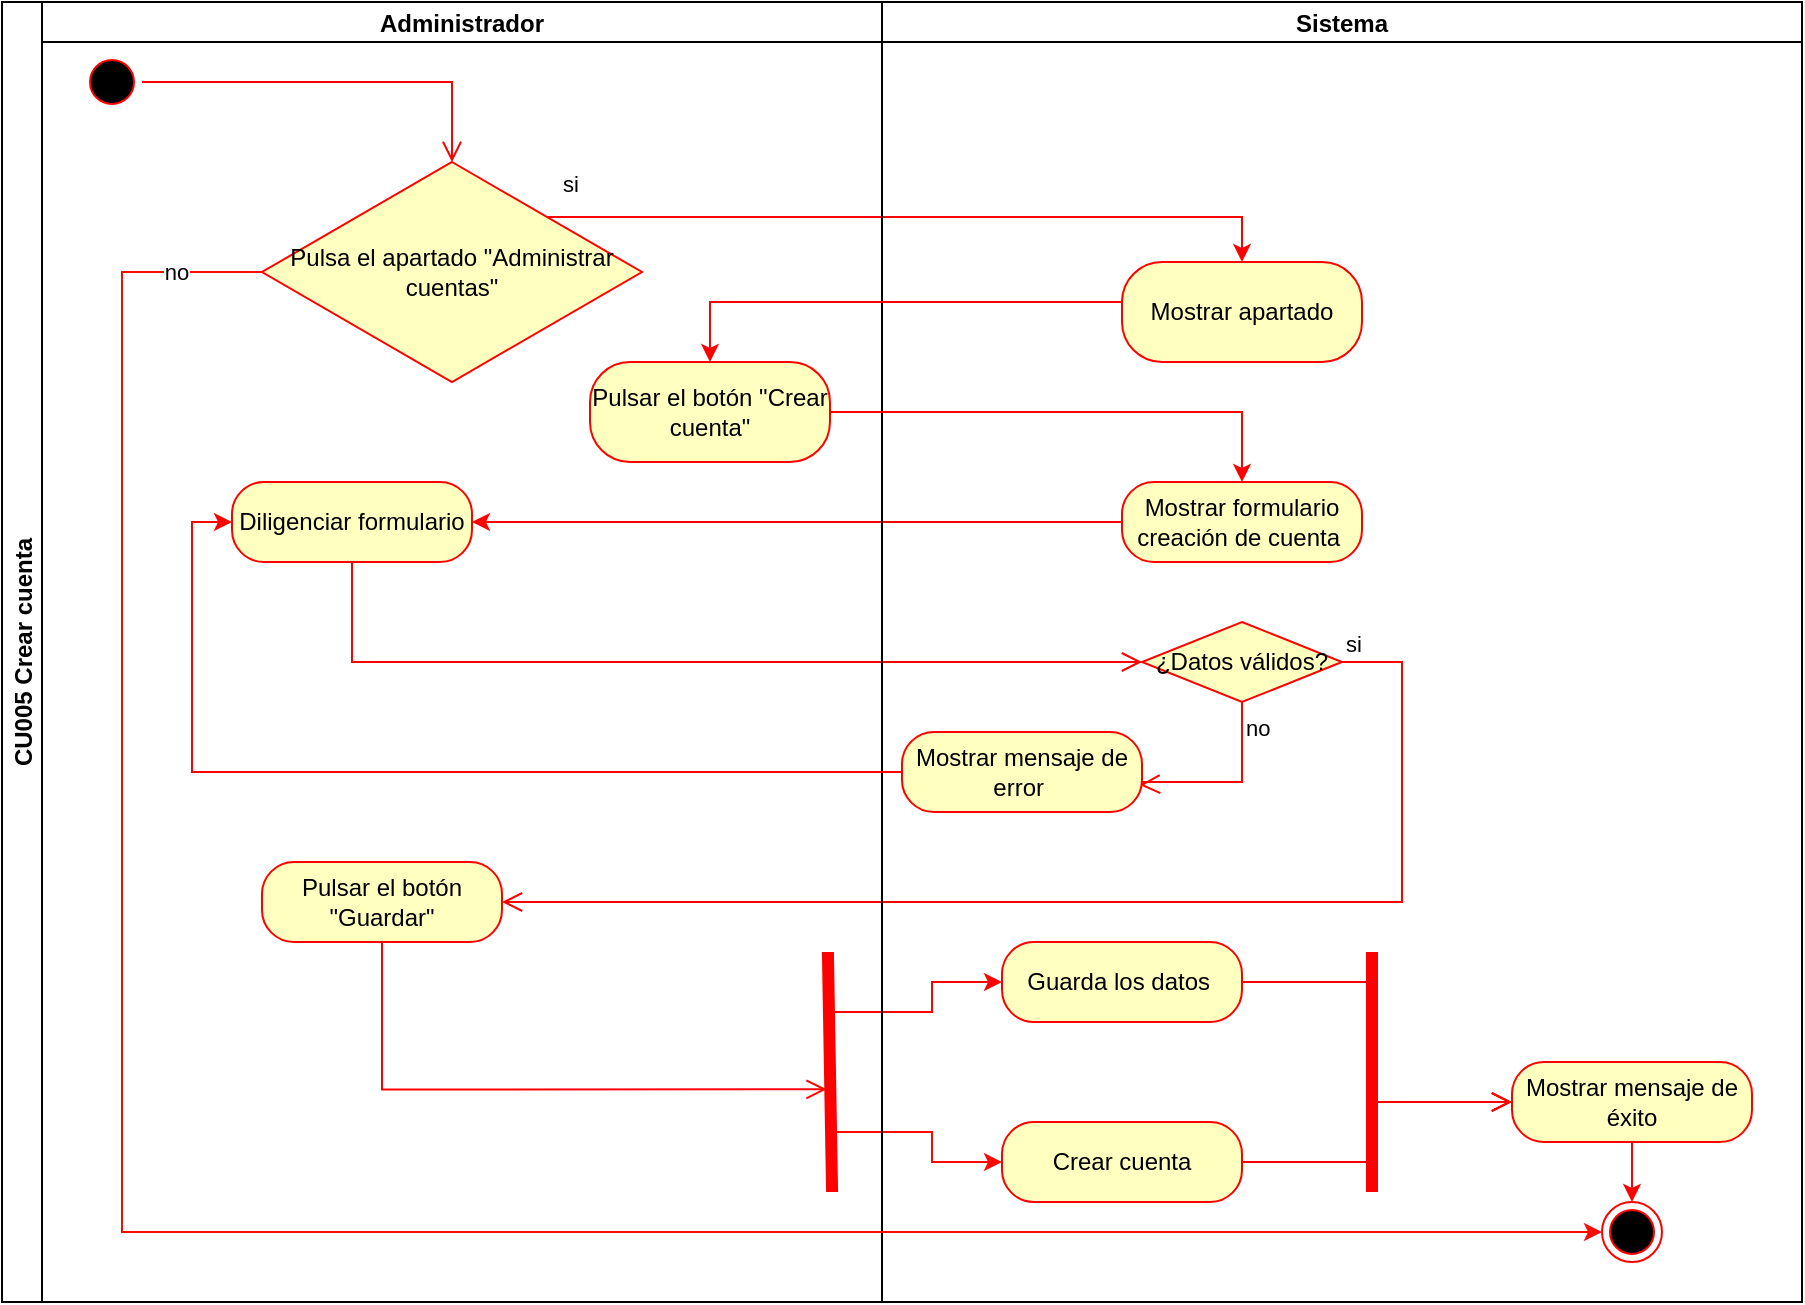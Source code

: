 <mxfile version="27.1.6">
  <diagram name="Página-1" id="JsjYgfUwg1E99Odx214-">
    <mxGraphModel grid="1" page="1" gridSize="10" guides="1" tooltips="1" connect="1" arrows="1" fold="1" pageScale="1" pageWidth="827" pageHeight="1169" math="0" shadow="0">
      <root>
        <mxCell id="0" />
        <mxCell id="1" parent="0" />
        <mxCell id="30FtFz2RCGsdJv6julSl-1" value="CU005 Crear cuenta" style="swimlane;childLayout=stackLayout;resizeParent=1;resizeParentMax=0;startSize=20;horizontal=0;horizontalStack=1;" vertex="1" parent="1">
          <mxGeometry x="50" y="200" width="900" height="650" as="geometry">
            <mxRectangle x="200" y="80" width="40" height="50" as="alternateBounds" />
          </mxGeometry>
        </mxCell>
        <mxCell id="30FtFz2RCGsdJv6julSl-64" style="edgeStyle=orthogonalEdgeStyle;rounded=0;orthogonalLoop=1;jettySize=auto;html=1;exitX=1;exitY=0;exitDx=0;exitDy=0;entryX=0.5;entryY=0;entryDx=0;entryDy=0;strokeColor=light-dark(#ff0000, #ededed);" edge="1" parent="30FtFz2RCGsdJv6julSl-1" source="30FtFz2RCGsdJv6julSl-36" target="30FtFz2RCGsdJv6julSl-10">
          <mxGeometry relative="1" as="geometry">
            <Array as="points">
              <mxPoint x="620" y="108" />
            </Array>
          </mxGeometry>
        </mxCell>
        <mxCell id="30FtFz2RCGsdJv6julSl-65" value="si" style="edgeLabel;html=1;align=center;verticalAlign=middle;resizable=0;points=[];" vertex="1" connectable="0" parent="30FtFz2RCGsdJv6julSl-64">
          <mxGeometry x="-0.893" y="3" relative="1" as="geometry">
            <mxPoint x="-9" y="-14" as="offset" />
          </mxGeometry>
        </mxCell>
        <mxCell id="30FtFz2RCGsdJv6julSl-4" value="Administrador" style="swimlane;startSize=20;" vertex="1" parent="30FtFz2RCGsdJv6julSl-1">
          <mxGeometry x="20" width="420" height="650" as="geometry" />
        </mxCell>
        <mxCell id="30FtFz2RCGsdJv6julSl-5" value="" style="ellipse;html=1;shape=startState;fillColor=#000000;strokeColor=#ff0000;fillStyle=auto;" vertex="1" parent="30FtFz2RCGsdJv6julSl-4">
          <mxGeometry x="20" y="25" width="30" height="30" as="geometry" />
        </mxCell>
        <mxCell id="30FtFz2RCGsdJv6julSl-36" value="Pulsa el apartado &quot;Administrar cuentas&quot;" style="rhombus;whiteSpace=wrap;html=1;fontColor=#000000;fillColor=#ffffc0;strokeColor=#ff0000;" vertex="1" parent="30FtFz2RCGsdJv6julSl-4">
          <mxGeometry x="110" y="80" width="190" height="110" as="geometry" />
        </mxCell>
        <mxCell id="30FtFz2RCGsdJv6julSl-39" value="" style="edgeStyle=orthogonalEdgeStyle;html=1;verticalAlign=bottom;endArrow=open;endSize=8;strokeColor=#ff0000;rounded=0;entryX=0.5;entryY=0;entryDx=0;entryDy=0;" edge="1" parent="30FtFz2RCGsdJv6julSl-4" source="30FtFz2RCGsdJv6julSl-5" target="30FtFz2RCGsdJv6julSl-36">
          <mxGeometry relative="1" as="geometry">
            <mxPoint x="906" y="335" as="targetPoint" />
            <mxPoint x="340" y="320" as="sourcePoint" />
          </mxGeometry>
        </mxCell>
        <mxCell id="30FtFz2RCGsdJv6julSl-68" value="Diligenciar formulario" style="rounded=1;whiteSpace=wrap;html=1;arcSize=40;fontColor=#000000;fillColor=#ffffc0;strokeColor=#ff0000;" vertex="1" parent="30FtFz2RCGsdJv6julSl-4">
          <mxGeometry x="95" y="240" width="120" height="40" as="geometry" />
        </mxCell>
        <mxCell id="30FtFz2RCGsdJv6julSl-75" value="Pulsar el botón &quot;Guardar&quot;" style="rounded=1;whiteSpace=wrap;html=1;arcSize=40;fontColor=#000000;fillColor=#ffffc0;strokeColor=#ff0000;" vertex="1" parent="30FtFz2RCGsdJv6julSl-4">
          <mxGeometry x="110" y="430" width="120" height="40" as="geometry" />
        </mxCell>
        <mxCell id="30FtFz2RCGsdJv6julSl-76" value="" style="edgeStyle=orthogonalEdgeStyle;html=1;verticalAlign=bottom;endArrow=open;endSize=8;strokeColor=#ff0000;rounded=0;exitX=0.5;exitY=1;exitDx=0;exitDy=0;entryX=0.428;entryY=0.438;entryDx=0;entryDy=0;entryPerimeter=0;" edge="1" parent="30FtFz2RCGsdJv6julSl-4" source="30FtFz2RCGsdJv6julSl-75" target="30FtFz2RCGsdJv6julSl-79">
          <mxGeometry relative="1" as="geometry">
            <mxPoint x="170" y="570" as="targetPoint" />
            <Array as="points">
              <mxPoint x="170" y="544" />
            </Array>
          </mxGeometry>
        </mxCell>
        <mxCell id="30FtFz2RCGsdJv6julSl-79" value="" style="shape=line;html=1;strokeWidth=6;strokeColor=#ff0000;rotation=-91;" vertex="1" parent="30FtFz2RCGsdJv6julSl-4">
          <mxGeometry x="334" y="520" width="120" height="30" as="geometry" />
        </mxCell>
        <mxCell id="6QkmWlBqepE2bIFp3oJe-1" value="Pulsar el botón &quot;Crear cuenta&quot;" style="rounded=1;whiteSpace=wrap;html=1;arcSize=40;fontColor=#000000;fillColor=#ffffc0;strokeColor=#ff0000;" vertex="1" parent="30FtFz2RCGsdJv6julSl-4">
          <mxGeometry x="274" y="180" width="120" height="50" as="geometry" />
        </mxCell>
        <mxCell id="30FtFz2RCGsdJv6julSl-62" style="edgeStyle=orthogonalEdgeStyle;rounded=0;orthogonalLoop=1;jettySize=auto;html=1;strokeColor=light-dark(#ff0000, #ededed);" edge="1" parent="30FtFz2RCGsdJv6julSl-1" source="30FtFz2RCGsdJv6julSl-13" target="30FtFz2RCGsdJv6julSl-68">
          <mxGeometry relative="1" as="geometry">
            <mxPoint x="489.96" y="293.43" as="targetPoint" />
            <Array as="points">
              <mxPoint x="490" y="260" />
            </Array>
          </mxGeometry>
        </mxCell>
        <mxCell id="30FtFz2RCGsdJv6julSl-69" value="" style="edgeStyle=orthogonalEdgeStyle;html=1;verticalAlign=bottom;endArrow=open;endSize=8;strokeColor=#ff0000;rounded=0;entryX=0;entryY=0.5;entryDx=0;entryDy=0;" edge="1" parent="30FtFz2RCGsdJv6julSl-1" source="30FtFz2RCGsdJv6julSl-68" target="30FtFz2RCGsdJv6julSl-71">
          <mxGeometry relative="1" as="geometry">
            <mxPoint x="175" y="340" as="targetPoint" />
            <Array as="points">
              <mxPoint x="175" y="330" />
            </Array>
          </mxGeometry>
        </mxCell>
        <mxCell id="30FtFz2RCGsdJv6julSl-73" value="no" style="edgeStyle=orthogonalEdgeStyle;html=1;align=left;verticalAlign=top;endArrow=open;endSize=8;strokeColor=#ff0000;rounded=0;entryX=0.991;entryY=0.661;entryDx=0;entryDy=0;entryPerimeter=0;" edge="1" parent="30FtFz2RCGsdJv6julSl-1" target="3bjFMnaM_A3Oshzdz-Ue-69">
          <mxGeometry x="-1" relative="1" as="geometry">
            <mxPoint x="490" y="430" as="targetPoint" />
            <Array as="points">
              <mxPoint x="620" y="390" />
              <mxPoint x="570" y="390" />
              <mxPoint x="570" y="391" />
            </Array>
            <mxPoint x="620" y="350" as="sourcePoint" />
          </mxGeometry>
        </mxCell>
        <mxCell id="30FtFz2RCGsdJv6julSl-72" value="si" style="edgeStyle=orthogonalEdgeStyle;html=1;align=left;verticalAlign=bottom;endArrow=open;endSize=8;strokeColor=#ff0000;rounded=0;entryX=1;entryY=0.5;entryDx=0;entryDy=0;exitX=1;exitY=0.5;exitDx=0;exitDy=0;" edge="1" parent="30FtFz2RCGsdJv6julSl-1" source="30FtFz2RCGsdJv6julSl-71" target="30FtFz2RCGsdJv6julSl-75">
          <mxGeometry x="-1" relative="1" as="geometry">
            <mxPoint x="180" y="470" as="targetPoint" />
            <Array as="points">
              <mxPoint x="700" y="330" />
              <mxPoint x="700" y="450" />
            </Array>
          </mxGeometry>
        </mxCell>
        <mxCell id="30FtFz2RCGsdJv6julSl-83" style="edgeStyle=orthogonalEdgeStyle;rounded=0;orthogonalLoop=1;jettySize=auto;html=1;exitX=0.75;exitY=0.5;exitDx=0;exitDy=0;exitPerimeter=0;strokeColor=#FF0000;" edge="1" parent="30FtFz2RCGsdJv6julSl-1" source="30FtFz2RCGsdJv6julSl-79" target="30FtFz2RCGsdJv6julSl-77">
          <mxGeometry relative="1" as="geometry">
            <Array as="points" />
          </mxGeometry>
        </mxCell>
        <mxCell id="30FtFz2RCGsdJv6julSl-86" style="edgeStyle=orthogonalEdgeStyle;rounded=0;orthogonalLoop=1;jettySize=auto;html=1;entryX=0;entryY=0.5;entryDx=0;entryDy=0;exitX=0.25;exitY=0.5;exitDx=0;exitDy=0;exitPerimeter=0;strokeColor=light-dark(#FF0800,#D7817E);" edge="1" parent="30FtFz2RCGsdJv6julSl-1" source="30FtFz2RCGsdJv6julSl-79" target="30FtFz2RCGsdJv6julSl-84">
          <mxGeometry relative="1" as="geometry" />
        </mxCell>
        <mxCell id="30FtFz2RCGsdJv6julSl-9" value="Sistema" style="swimlane;startSize=20;" vertex="1" parent="30FtFz2RCGsdJv6julSl-1">
          <mxGeometry x="440" width="460" height="650" as="geometry" />
        </mxCell>
        <mxCell id="30FtFz2RCGsdJv6julSl-10" value="Mostrar apartado" style="rounded=1;whiteSpace=wrap;html=1;arcSize=40;fontColor=#000000;fillColor=#ffffc0;strokeColor=#ff0000;" vertex="1" parent="30FtFz2RCGsdJv6julSl-9">
          <mxGeometry x="120" y="130" width="120" height="50" as="geometry" />
        </mxCell>
        <mxCell id="30FtFz2RCGsdJv6julSl-13" value="Mostrar formulario creación de cuenta&amp;nbsp;" style="rounded=1;whiteSpace=wrap;html=1;arcSize=40;fontColor=#000000;fillColor=#ffffc0;strokeColor=light-dark(#ff0000, #ededed);" vertex="1" parent="30FtFz2RCGsdJv6julSl-9">
          <mxGeometry x="120" y="240" width="120" height="40" as="geometry" />
        </mxCell>
        <mxCell id="30FtFz2RCGsdJv6julSl-71" value="¿Datos válidos?" style="rhombus;whiteSpace=wrap;html=1;fontColor=#000000;fillColor=#ffffc0;strokeColor=#ff0000;" vertex="1" parent="30FtFz2RCGsdJv6julSl-9">
          <mxGeometry x="130" y="310" width="100" height="40" as="geometry" />
        </mxCell>
        <mxCell id="30FtFz2RCGsdJv6julSl-77" value="Guarda los datos&amp;nbsp;" style="rounded=1;whiteSpace=wrap;html=1;arcSize=40;fontColor=#000000;fillColor=#ffffc0;strokeColor=#ff0000;" vertex="1" parent="30FtFz2RCGsdJv6julSl-9">
          <mxGeometry x="60" y="470" width="120" height="40" as="geometry" />
        </mxCell>
        <mxCell id="30FtFz2RCGsdJv6julSl-78" value="" style="edgeStyle=orthogonalEdgeStyle;html=1;verticalAlign=bottom;endArrow=open;endSize=8;strokeColor=#ff0000;rounded=0;entryX=0;entryY=0.5;entryDx=0;entryDy=0;" edge="1" parent="30FtFz2RCGsdJv6julSl-9" source="30FtFz2RCGsdJv6julSl-77" target="3bjFMnaM_A3Oshzdz-Ue-2">
          <mxGeometry relative="1" as="geometry">
            <mxPoint x="375" y="530" as="targetPoint" />
          </mxGeometry>
        </mxCell>
        <mxCell id="30FtFz2RCGsdJv6julSl-84" value="Crear cuenta" style="rounded=1;whiteSpace=wrap;html=1;arcSize=40;fontColor=#000000;fillColor=#ffffc0;strokeColor=#ff0000;" vertex="1" parent="30FtFz2RCGsdJv6julSl-9">
          <mxGeometry x="60" y="560" width="120" height="40" as="geometry" />
        </mxCell>
        <mxCell id="30FtFz2RCGsdJv6julSl-85" value="" style="edgeStyle=orthogonalEdgeStyle;html=1;verticalAlign=bottom;endArrow=open;endSize=8;strokeColor=#ff0000;rounded=0;entryX=0;entryY=0.5;entryDx=0;entryDy=0;" edge="1" parent="30FtFz2RCGsdJv6julSl-9" source="30FtFz2RCGsdJv6julSl-84" target="3bjFMnaM_A3Oshzdz-Ue-2">
          <mxGeometry relative="1" as="geometry">
            <mxPoint x="250" y="660" as="targetPoint" />
          </mxGeometry>
        </mxCell>
        <mxCell id="30FtFz2RCGsdJv6julSl-40" value="" style="ellipse;html=1;shape=endState;fillColor=#000000;strokeColor=#ff0000;" vertex="1" parent="30FtFz2RCGsdJv6julSl-9">
          <mxGeometry x="360" y="600" width="30" height="30" as="geometry" />
        </mxCell>
        <mxCell id="3bjFMnaM_A3Oshzdz-Ue-3" style="edgeStyle=orthogonalEdgeStyle;rounded=0;orthogonalLoop=1;jettySize=auto;html=1;entryX=0.5;entryY=0;entryDx=0;entryDy=0;strokeColor=light-dark(#ff0000, #ededed);" edge="1" parent="30FtFz2RCGsdJv6julSl-9" source="3bjFMnaM_A3Oshzdz-Ue-2" target="30FtFz2RCGsdJv6julSl-40">
          <mxGeometry relative="1" as="geometry" />
        </mxCell>
        <mxCell id="3bjFMnaM_A3Oshzdz-Ue-2" value="Mostrar mensaje de éxito" style="rounded=1;whiteSpace=wrap;html=1;arcSize=40;fontColor=#000000;fillColor=#ffffc0;strokeColor=#ff0000;" vertex="1" parent="30FtFz2RCGsdJv6julSl-9">
          <mxGeometry x="315" y="530" width="120" height="40" as="geometry" />
        </mxCell>
        <mxCell id="3bjFMnaM_A3Oshzdz-Ue-69" value="Mostrar mensaje de error&amp;nbsp;" style="rounded=1;whiteSpace=wrap;html=1;arcSize=40;fontColor=#000000;fillColor=#ffffc0;strokeColor=light-dark(#ff0000, #ededed);" vertex="1" parent="30FtFz2RCGsdJv6julSl-9">
          <mxGeometry x="10" y="365" width="120" height="40" as="geometry" />
        </mxCell>
        <mxCell id="6QkmWlBqepE2bIFp3oJe-5" value="" style="shape=line;html=1;strokeWidth=6;strokeColor=#ff0000;rotation=-90;" vertex="1" parent="30FtFz2RCGsdJv6julSl-9">
          <mxGeometry x="185" y="530" width="120" height="10" as="geometry" />
        </mxCell>
        <mxCell id="3bjFMnaM_A3Oshzdz-Ue-70" style="edgeStyle=orthogonalEdgeStyle;rounded=0;orthogonalLoop=1;jettySize=auto;html=1;entryX=0;entryY=0.5;entryDx=0;entryDy=0;strokeColor=light-dark(#ff0000, #ededed);" edge="1" parent="30FtFz2RCGsdJv6julSl-1" source="3bjFMnaM_A3Oshzdz-Ue-69" target="30FtFz2RCGsdJv6julSl-68">
          <mxGeometry relative="1" as="geometry" />
        </mxCell>
        <mxCell id="30FtFz2RCGsdJv6julSl-87" style="edgeStyle=orthogonalEdgeStyle;rounded=0;orthogonalLoop=1;jettySize=auto;html=1;entryX=0;entryY=0.5;entryDx=0;entryDy=0;exitX=0;exitY=0.5;exitDx=0;exitDy=0;fillColor=#f8cecc;strokeColor=light-dark(#ff0800, #d7817e);" edge="1" parent="30FtFz2RCGsdJv6julSl-1" source="30FtFz2RCGsdJv6julSl-36" target="30FtFz2RCGsdJv6julSl-40">
          <mxGeometry relative="1" as="geometry">
            <mxPoint x="210" y="615" as="targetPoint" />
            <Array as="points">
              <mxPoint x="60" y="135" />
              <mxPoint x="60" y="615" />
            </Array>
          </mxGeometry>
        </mxCell>
        <mxCell id="3bjFMnaM_A3Oshzdz-Ue-1" value="no" style="edgeLabel;html=1;align=center;verticalAlign=middle;resizable=0;points=[];" vertex="1" connectable="0" parent="30FtFz2RCGsdJv6julSl-87">
          <mxGeometry x="-0.933" relative="1" as="geometry">
            <mxPoint as="offset" />
          </mxGeometry>
        </mxCell>
        <mxCell id="6QkmWlBqepE2bIFp3oJe-3" style="edgeStyle=orthogonalEdgeStyle;rounded=0;orthogonalLoop=1;jettySize=auto;html=1;entryX=0.5;entryY=0;entryDx=0;entryDy=0;strokeColor=light-dark(#ff0000, #ededed);" edge="1" parent="30FtFz2RCGsdJv6julSl-1" source="30FtFz2RCGsdJv6julSl-10" target="6QkmWlBqepE2bIFp3oJe-1">
          <mxGeometry relative="1" as="geometry">
            <Array as="points">
              <mxPoint x="354" y="150" />
            </Array>
          </mxGeometry>
        </mxCell>
        <mxCell id="6QkmWlBqepE2bIFp3oJe-4" style="edgeStyle=orthogonalEdgeStyle;rounded=0;orthogonalLoop=1;jettySize=auto;html=1;entryX=0.5;entryY=0;entryDx=0;entryDy=0;strokeColor=light-dark(#ff0000, #ededed);" edge="1" parent="30FtFz2RCGsdJv6julSl-1" source="6QkmWlBqepE2bIFp3oJe-1" target="30FtFz2RCGsdJv6julSl-13">
          <mxGeometry relative="1" as="geometry" />
        </mxCell>
      </root>
    </mxGraphModel>
  </diagram>
</mxfile>
